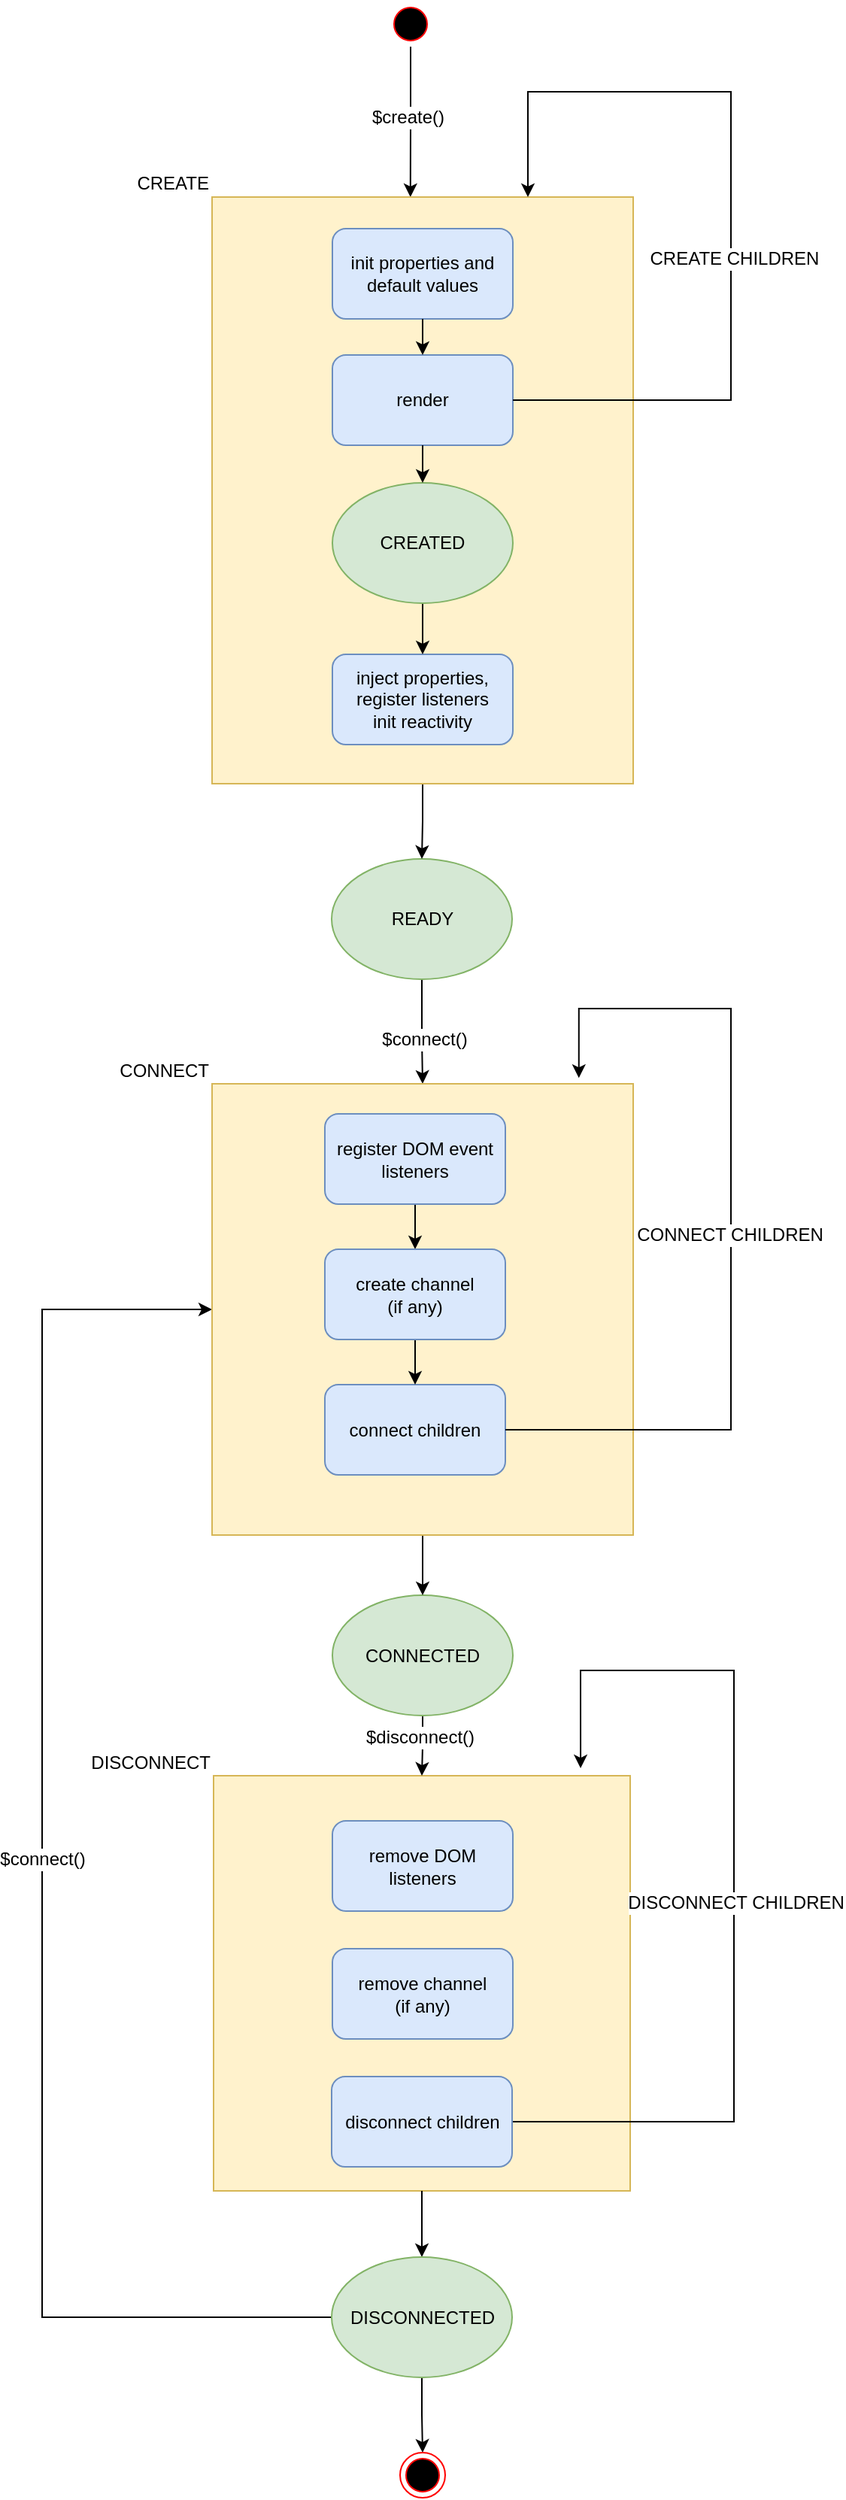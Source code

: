 <mxfile version="13.7.9" type="device"><diagram id="Tfzjfs-K4OJgepEZKO9v" name="Page-1"><mxGraphModel dx="932" dy="666" grid="1" gridSize="10" guides="1" tooltips="1" connect="1" arrows="1" fold="1" page="1" pageScale="1" pageWidth="827" pageHeight="1169" math="0" shadow="0"><root><mxCell id="0"/><mxCell id="1" parent="0"/><mxCell id="wl-qCFDQ9d_PJQEp_S28-50" value="DISCONNECT" style="rounded=0;whiteSpace=wrap;html=1;labelPosition=left;verticalLabelPosition=top;align=right;verticalAlign=bottom;fillColor=#fff2cc;strokeColor=#d6b656;" parent="1" vertex="1"><mxGeometry x="264" y="1219.5" width="277" height="276" as="geometry"/></mxCell><mxCell id="wl-qCFDQ9d_PJQEp_S28-1" value="" style="ellipse;html=1;shape=startState;fillColor=#000000;strokeColor=#ff0000;" parent="1" vertex="1"><mxGeometry x="380" y="40" width="30" height="30" as="geometry"/></mxCell><mxCell id="wl-qCFDQ9d_PJQEp_S28-33" style="edgeStyle=orthogonalEdgeStyle;rounded=0;orthogonalLoop=1;jettySize=auto;html=1;exitX=0.5;exitY=1;exitDx=0;exitDy=0;entryX=0.5;entryY=0;entryDx=0;entryDy=0;" parent="1" source="wl-qCFDQ9d_PJQEp_S28-7" target="wl-qCFDQ9d_PJQEp_S28-11" edge="1"><mxGeometry relative="1" as="geometry"><Array as="points"><mxPoint x="403" y="729.5"/><mxPoint x="403" y="729.5"/></Array></mxGeometry></mxCell><mxCell id="wl-qCFDQ9d_PJQEp_S28-49" value="$connect()" style="text;html=1;resizable=0;points=[];align=center;verticalAlign=middle;labelBackgroundColor=#ffffff;" parent="wl-qCFDQ9d_PJQEp_S28-33" vertex="1" connectable="0"><mxGeometry x="0.149" y="1" relative="1" as="geometry"><mxPoint as="offset"/></mxGeometry></mxCell><mxCell id="wl-qCFDQ9d_PJQEp_S28-7" value="READY" style="ellipse;whiteSpace=wrap;html=1;fillColor=#d5e8d4;strokeColor=#82b366;" parent="1" vertex="1"><mxGeometry x="342.5" y="610" width="120" height="80" as="geometry"/></mxCell><mxCell id="wl-qCFDQ9d_PJQEp_S28-56" style="edgeStyle=orthogonalEdgeStyle;rounded=0;orthogonalLoop=1;jettySize=auto;html=1;exitX=0.5;exitY=1;exitDx=0;exitDy=0;entryX=0.5;entryY=0;entryDx=0;entryDy=0;" parent="1" source="wl-qCFDQ9d_PJQEp_S28-10" target="wl-qCFDQ9d_PJQEp_S28-50" edge="1"><mxGeometry relative="1" as="geometry"/></mxCell><mxCell id="wl-qCFDQ9d_PJQEp_S28-57" value="$disconnect()" style="text;html=1;resizable=0;points=[];align=center;verticalAlign=middle;labelBackgroundColor=#ffffff;" parent="wl-qCFDQ9d_PJQEp_S28-56" vertex="1" connectable="0"><mxGeometry x="-0.3" y="-2" relative="1" as="geometry"><mxPoint as="offset"/></mxGeometry></mxCell><mxCell id="wl-qCFDQ9d_PJQEp_S28-10" value="CONNECTED" style="ellipse;whiteSpace=wrap;html=1;fillColor=#d5e8d4;strokeColor=#82b366;" parent="1" vertex="1"><mxGeometry x="343" y="1099.5" width="120" height="80" as="geometry"/></mxCell><mxCell id="wl-qCFDQ9d_PJQEp_S28-23" style="edgeStyle=orthogonalEdgeStyle;rounded=0;orthogonalLoop=1;jettySize=auto;html=1;entryX=0.5;entryY=0;entryDx=0;entryDy=0;" parent="1" source="wl-qCFDQ9d_PJQEp_S28-17" target="wl-qCFDQ9d_PJQEp_S28-7" edge="1"><mxGeometry relative="1" as="geometry"/></mxCell><mxCell id="wl-qCFDQ9d_PJQEp_S28-39" style="edgeStyle=orthogonalEdgeStyle;rounded=0;orthogonalLoop=1;jettySize=auto;html=1;exitX=0.5;exitY=1;exitDx=0;exitDy=0;entryX=0.5;entryY=0;entryDx=0;entryDy=0;" parent="1" source="wl-qCFDQ9d_PJQEp_S28-11" target="wl-qCFDQ9d_PJQEp_S28-10" edge="1"><mxGeometry relative="1" as="geometry"/></mxCell><mxCell id="wl-qCFDQ9d_PJQEp_S28-46" style="edgeStyle=orthogonalEdgeStyle;rounded=0;orthogonalLoop=1;jettySize=auto;html=1;entryX=0.471;entryY=0;entryDx=0;entryDy=0;entryPerimeter=0;" parent="1" source="wl-qCFDQ9d_PJQEp_S28-1" target="wl-qCFDQ9d_PJQEp_S28-17" edge="1"><mxGeometry relative="1" as="geometry"><mxPoint x="395" y="110" as="sourcePoint"/></mxGeometry></mxCell><mxCell id="wl-qCFDQ9d_PJQEp_S28-48" value="$create()" style="text;html=1;resizable=0;points=[];align=center;verticalAlign=middle;labelBackgroundColor=#ffffff;" parent="wl-qCFDQ9d_PJQEp_S28-46" vertex="1" connectable="0"><mxGeometry x="-0.067" y="-2" relative="1" as="geometry"><mxPoint as="offset"/></mxGeometry></mxCell><mxCell id="wl-qCFDQ9d_PJQEp_S28-17" value="CREATE" style="rounded=0;whiteSpace=wrap;html=1;labelPosition=left;verticalLabelPosition=top;align=right;verticalAlign=bottom;fillColor=#fff2cc;strokeColor=#d6b656;" parent="1" vertex="1"><mxGeometry x="263" y="170" width="280" height="390" as="geometry"/></mxCell><mxCell id="wl-qCFDQ9d_PJQEp_S28-3" value="init properties and default values" style="rounded=1;whiteSpace=wrap;html=1;fillColor=#dae8fc;strokeColor=#6c8ebf;" parent="1" vertex="1"><mxGeometry x="343" y="191" width="120" height="60" as="geometry"/></mxCell><mxCell id="wl-qCFDQ9d_PJQEp_S28-5" value="inject properties, register listeners &lt;br&gt;init reactivity" style="rounded=1;whiteSpace=wrap;html=1;fillColor=#dae8fc;strokeColor=#6c8ebf;" parent="1" vertex="1"><mxGeometry x="343" y="474" width="120" height="60" as="geometry"/></mxCell><mxCell id="wl-qCFDQ9d_PJQEp_S28-6" value="render" style="rounded=1;whiteSpace=wrap;html=1;fillColor=#dae8fc;strokeColor=#6c8ebf;" parent="1" vertex="1"><mxGeometry x="343" y="275" width="120" height="60" as="geometry"/></mxCell><mxCell id="wl-qCFDQ9d_PJQEp_S28-28" style="edgeStyle=orthogonalEdgeStyle;rounded=0;orthogonalLoop=1;jettySize=auto;html=1;exitX=1;exitY=0.5;exitDx=0;exitDy=0;entryX=0.75;entryY=0;entryDx=0;entryDy=0;" parent="1" source="wl-qCFDQ9d_PJQEp_S28-6" target="wl-qCFDQ9d_PJQEp_S28-17" edge="1"><mxGeometry relative="1" as="geometry"><mxPoint x="478" y="100" as="targetPoint"/><Array as="points"><mxPoint x="608" y="305"/><mxPoint x="608" y="100"/><mxPoint x="473" y="100"/></Array></mxGeometry></mxCell><mxCell id="wl-qCFDQ9d_PJQEp_S28-29" value="CREATE CHILDREN" style="text;html=1;resizable=0;points=[];align=center;verticalAlign=middle;labelBackgroundColor=#ffffff;" parent="wl-qCFDQ9d_PJQEp_S28-28" vertex="1" connectable="0"><mxGeometry x="-0.137" y="-2" relative="1" as="geometry"><mxPoint as="offset"/></mxGeometry></mxCell><mxCell id="wl-qCFDQ9d_PJQEp_S28-31" style="edgeStyle=orthogonalEdgeStyle;rounded=0;orthogonalLoop=1;jettySize=auto;html=1;exitX=0.5;exitY=1;exitDx=0;exitDy=0;" parent="1" source="wl-qCFDQ9d_PJQEp_S28-3" target="wl-qCFDQ9d_PJQEp_S28-6" edge="1"><mxGeometry relative="1" as="geometry"/></mxCell><mxCell id="wl-qCFDQ9d_PJQEp_S28-32" style="edgeStyle=orthogonalEdgeStyle;rounded=0;orthogonalLoop=1;jettySize=auto;html=1;exitX=0.5;exitY=1;exitDx=0;exitDy=0;entryX=0.5;entryY=0;entryDx=0;entryDy=0;" parent="1" source="lNs2G3j54rZN04MYKrkZ-1" target="wl-qCFDQ9d_PJQEp_S28-5" edge="1"><mxGeometry relative="1" as="geometry"/></mxCell><mxCell id="wl-qCFDQ9d_PJQEp_S28-54" style="edgeStyle=orthogonalEdgeStyle;rounded=0;orthogonalLoop=1;jettySize=auto;html=1;exitX=0.5;exitY=1;exitDx=0;exitDy=0;" parent="1" source="wl-qCFDQ9d_PJQEp_S28-50" target="wl-qCFDQ9d_PJQEp_S28-52" edge="1"><mxGeometry relative="1" as="geometry"/></mxCell><mxCell id="wl-qCFDQ9d_PJQEp_S28-51" value="" style="group;fillColor=#fff2cc;strokeColor=#d6b656;" parent="1" vertex="1" connectable="0"><mxGeometry x="263" y="759.5" width="280" height="300" as="geometry"/></mxCell><mxCell id="wl-qCFDQ9d_PJQEp_S28-60" style="edgeStyle=orthogonalEdgeStyle;rounded=0;orthogonalLoop=1;jettySize=auto;html=1;exitX=0;exitY=0.5;exitDx=0;exitDy=0;entryX=0;entryY=0.5;entryDx=0;entryDy=0;" parent="1" source="wl-qCFDQ9d_PJQEp_S28-52" target="wl-qCFDQ9d_PJQEp_S28-11" edge="1"><mxGeometry relative="1" as="geometry"><mxPoint x="80" y="879.5" as="targetPoint"/><Array as="points"><mxPoint x="150" y="1579.5"/><mxPoint x="150" y="909.5"/></Array></mxGeometry></mxCell><mxCell id="wl-qCFDQ9d_PJQEp_S28-61" value="$connect()" style="text;html=1;resizable=0;points=[];align=center;verticalAlign=middle;labelBackgroundColor=#ffffff;" parent="wl-qCFDQ9d_PJQEp_S28-60" vertex="1" connectable="0"><mxGeometry x="0.019" relative="1" as="geometry"><mxPoint as="offset"/></mxGeometry></mxCell><mxCell id="wl-qCFDQ9d_PJQEp_S28-70" style="edgeStyle=orthogonalEdgeStyle;rounded=0;orthogonalLoop=1;jettySize=auto;html=1;exitX=0.5;exitY=1;exitDx=0;exitDy=0;entryX=0.5;entryY=0;entryDx=0;entryDy=0;" parent="1" source="wl-qCFDQ9d_PJQEp_S28-52" target="wl-qCFDQ9d_PJQEp_S28-67" edge="1"><mxGeometry relative="1" as="geometry"/></mxCell><mxCell id="wl-qCFDQ9d_PJQEp_S28-52" value="DISCONNECTED" style="ellipse;whiteSpace=wrap;html=1;fillColor=#d5e8d4;strokeColor=#82b366;" parent="1" vertex="1"><mxGeometry x="342.5" y="1539.5" width="120" height="80" as="geometry"/></mxCell><mxCell id="wl-qCFDQ9d_PJQEp_S28-62" value="remove channel &lt;br&gt;(if any)" style="rounded=1;whiteSpace=wrap;html=1;fillColor=#dae8fc;strokeColor=#6c8ebf;" parent="1" vertex="1"><mxGeometry x="343" y="1334.5" width="120" height="60" as="geometry"/></mxCell><mxCell id="wl-qCFDQ9d_PJQEp_S28-63" value="remove DOM listeners" style="rounded=1;whiteSpace=wrap;html=1;fillColor=#dae8fc;strokeColor=#6c8ebf;" parent="1" vertex="1"><mxGeometry x="343" y="1249.5" width="120" height="60" as="geometry"/></mxCell><mxCell id="wl-qCFDQ9d_PJQEp_S28-65" style="edgeStyle=orthogonalEdgeStyle;rounded=0;orthogonalLoop=1;jettySize=auto;html=1;exitX=1;exitY=0.5;exitDx=0;exitDy=0;entryX=0.881;entryY=-0.018;entryDx=0;entryDy=0;entryPerimeter=0;" parent="1" source="wl-qCFDQ9d_PJQEp_S28-64" target="wl-qCFDQ9d_PJQEp_S28-50" edge="1"><mxGeometry relative="1" as="geometry"><mxPoint x="490" y="1149.5" as="targetPoint"/><Array as="points"><mxPoint x="610" y="1449.5"/><mxPoint x="610" y="1149.5"/><mxPoint x="508" y="1149.5"/></Array></mxGeometry></mxCell><mxCell id="wl-qCFDQ9d_PJQEp_S28-66" value="DISCONNECT CHILDREN" style="text;html=1;resizable=0;points=[];align=center;verticalAlign=middle;labelBackgroundColor=#ffffff;" parent="wl-qCFDQ9d_PJQEp_S28-65" vertex="1" connectable="0"><mxGeometry x="-0.044" y="-1" relative="1" as="geometry"><mxPoint as="offset"/></mxGeometry></mxCell><mxCell id="wl-qCFDQ9d_PJQEp_S28-64" value="disconnect children" style="rounded=1;whiteSpace=wrap;html=1;fillColor=#dae8fc;strokeColor=#6c8ebf;" parent="1" vertex="1"><mxGeometry x="342.5" y="1419.5" width="120" height="60" as="geometry"/></mxCell><mxCell id="wl-qCFDQ9d_PJQEp_S28-67" value="" style="ellipse;html=1;shape=endState;fillColor=#000000;strokeColor=#ff0000;" parent="1" vertex="1"><mxGeometry x="388" y="1669.5" width="30" height="30" as="geometry"/></mxCell><mxCell id="wl-qCFDQ9d_PJQEp_S28-35" value="" style="group;fillColor=#fff2cc;strokeColor=#d6b656;" parent="1" vertex="1" connectable="0"><mxGeometry x="263" y="759.5" width="280" height="300" as="geometry"/></mxCell><mxCell id="wl-qCFDQ9d_PJQEp_S28-11" value="CONNECT" style="rounded=0;whiteSpace=wrap;html=1;align=right;labelPosition=left;verticalLabelPosition=top;verticalAlign=bottom;fillColor=#fff2cc;strokeColor=#d6b656;" parent="1" vertex="1"><mxGeometry x="263" y="759.5" width="280" height="300" as="geometry"/></mxCell><mxCell id="wl-qCFDQ9d_PJQEp_S28-36" style="edgeStyle=orthogonalEdgeStyle;rounded=0;orthogonalLoop=1;jettySize=auto;html=1;exitX=0.5;exitY=1;exitDx=0;exitDy=0;entryX=0.5;entryY=0;entryDx=0;entryDy=0;" parent="1" source="wl-qCFDQ9d_PJQEp_S28-8" target="wl-qCFDQ9d_PJQEp_S28-13" edge="1"><mxGeometry relative="1" as="geometry"/></mxCell><mxCell id="wl-qCFDQ9d_PJQEp_S28-8" value="register DOM event listeners" style="rounded=1;whiteSpace=wrap;html=1;fillColor=#dae8fc;strokeColor=#6c8ebf;" parent="1" vertex="1"><mxGeometry x="338" y="779.5" width="120" height="60" as="geometry"/></mxCell><mxCell id="wl-qCFDQ9d_PJQEp_S28-9" value="connect children" style="rounded=1;whiteSpace=wrap;html=1;fillColor=#dae8fc;strokeColor=#6c8ebf;" parent="1" vertex="1"><mxGeometry x="338" y="959.5" width="120" height="60" as="geometry"/></mxCell><mxCell id="wl-qCFDQ9d_PJQEp_S28-37" style="edgeStyle=orthogonalEdgeStyle;rounded=0;orthogonalLoop=1;jettySize=auto;html=1;exitX=0.5;exitY=1;exitDx=0;exitDy=0;entryX=0.5;entryY=0;entryDx=0;entryDy=0;" parent="1" source="wl-qCFDQ9d_PJQEp_S28-13" target="wl-qCFDQ9d_PJQEp_S28-9" edge="1"><mxGeometry relative="1" as="geometry"/></mxCell><mxCell id="wl-qCFDQ9d_PJQEp_S28-13" value="create channel &lt;br&gt;(if any)" style="rounded=1;whiteSpace=wrap;html=1;fillColor=#dae8fc;strokeColor=#6c8ebf;" parent="1" vertex="1"><mxGeometry x="338" y="869.5" width="120" height="60" as="geometry"/></mxCell><mxCell id="wl-qCFDQ9d_PJQEp_S28-43" style="edgeStyle=orthogonalEdgeStyle;rounded=0;orthogonalLoop=1;jettySize=auto;html=1;exitX=1;exitY=0.5;exitDx=0;exitDy=0;entryX=0.871;entryY=-0.013;entryDx=0;entryDy=0;entryPerimeter=0;" parent="1" source="wl-qCFDQ9d_PJQEp_S28-9" target="wl-qCFDQ9d_PJQEp_S28-11" edge="1"><mxGeometry relative="1" as="geometry"><mxPoint x="508" y="749.5" as="targetPoint"/><Array as="points"><mxPoint x="608" y="989.5"/><mxPoint x="608" y="709.5"/><mxPoint x="507" y="709.5"/></Array></mxGeometry></mxCell><mxCell id="wl-qCFDQ9d_PJQEp_S28-44" value="CONNECT CHILDREN" style="text;html=1;resizable=0;points=[];align=center;verticalAlign=middle;labelBackgroundColor=#ffffff;" parent="wl-qCFDQ9d_PJQEp_S28-43" vertex="1" connectable="0"><mxGeometry x="-0.029" y="1" relative="1" as="geometry"><mxPoint as="offset"/></mxGeometry></mxCell><mxCell id="lNs2G3j54rZN04MYKrkZ-1" value="CREATED" style="ellipse;whiteSpace=wrap;html=1;fillColor=#d5e8d4;strokeColor=#82b366;" parent="1" vertex="1"><mxGeometry x="343" y="360" width="120" height="80" as="geometry"/></mxCell><mxCell id="lNs2G3j54rZN04MYKrkZ-2" style="edgeStyle=orthogonalEdgeStyle;rounded=0;orthogonalLoop=1;jettySize=auto;html=1;exitX=0.5;exitY=1;exitDx=0;exitDy=0;entryX=0.5;entryY=0;entryDx=0;entryDy=0;" parent="1" source="wl-qCFDQ9d_PJQEp_S28-6" target="lNs2G3j54rZN04MYKrkZ-1" edge="1"><mxGeometry relative="1" as="geometry"><mxPoint x="403" y="335" as="sourcePoint"/><mxPoint x="403" y="435" as="targetPoint"/></mxGeometry></mxCell></root></mxGraphModel></diagram></mxfile>